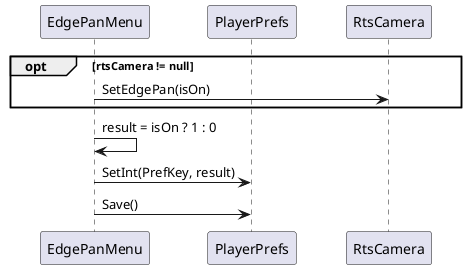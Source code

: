 ﻿@startuml
    skinparam Shadowing false
    skinparam ParticipantPadding 20

    participant EdgePanMenu
    participant PlayerPrefs
    participant RtsCamera

    opt rtsCamera != null
        EdgePanMenu -> RtsCamera : SetEdgePan(isOn)
    end
    
    EdgePanMenu -> EdgePanMenu : result = isOn ? 1 : 0
    EdgePanMenu -> PlayerPrefs : SetInt(PrefKey, result)
    EdgePanMenu -> PlayerPrefs : Save()

@enduml
